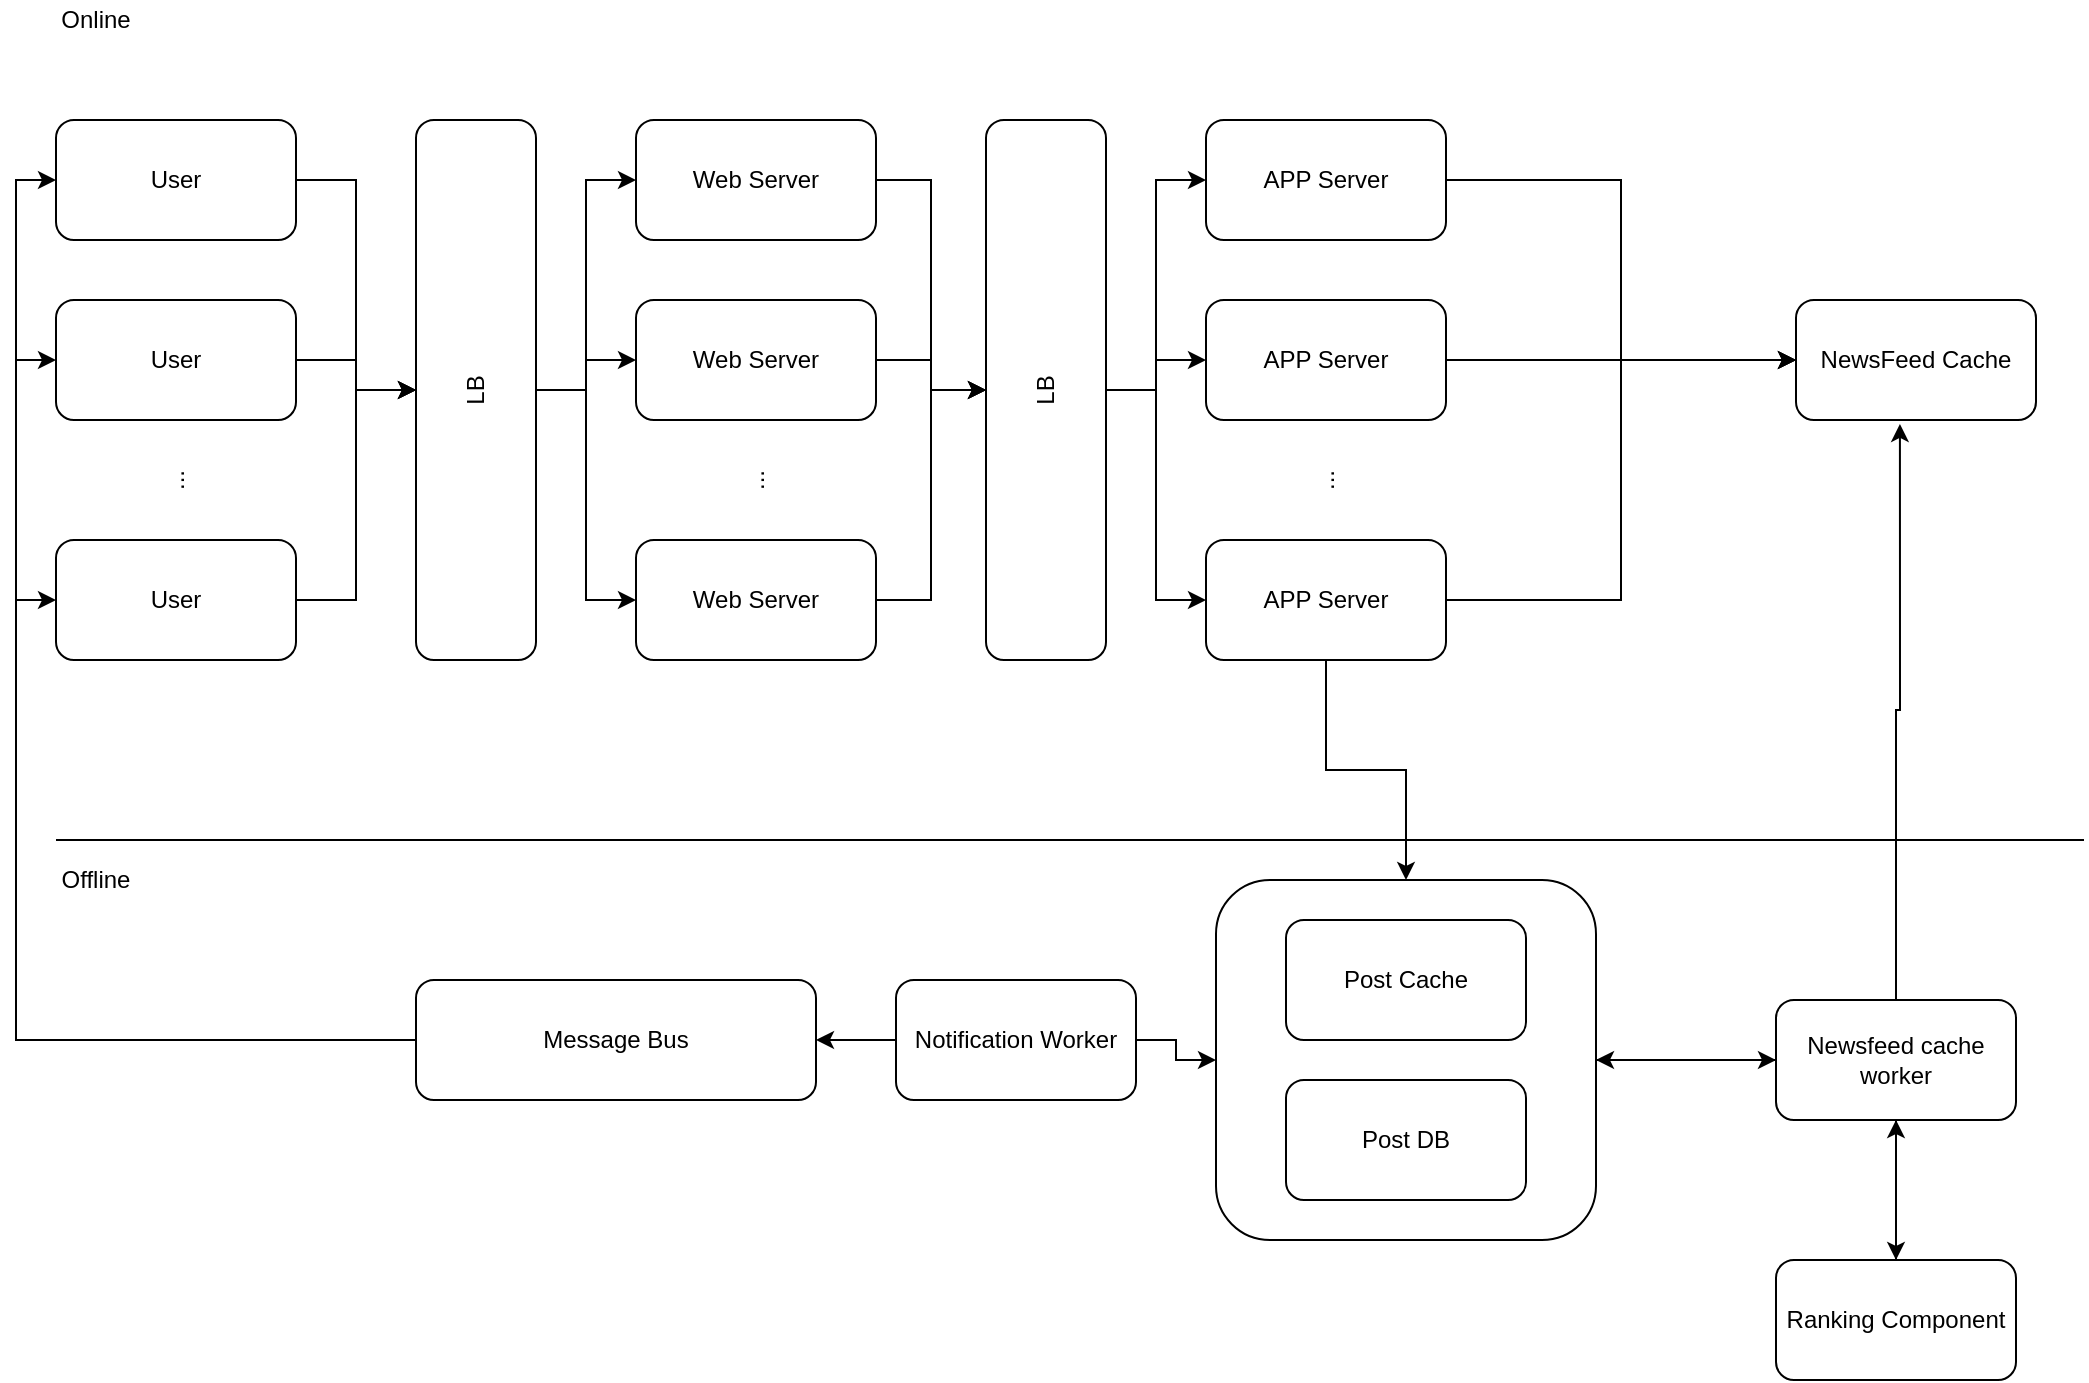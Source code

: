 <mxfile version="21.2.9" type="github">
  <diagram id="aoj3swG1tekXxO3n4QQ1" name="Page-1">
    <mxGraphModel dx="990" dy="854" grid="1" gridSize="10" guides="1" tooltips="1" connect="1" arrows="1" fold="1" page="1" pageScale="1" pageWidth="850" pageHeight="1100" math="0" shadow="0">
      <root>
        <mxCell id="0" />
        <mxCell id="1" parent="0" />
        <mxCell id="z3XUsXF2Qn8Yz3vl9ZlV-46" style="edgeStyle=orthogonalEdgeStyle;rounded=0;orthogonalLoop=1;jettySize=auto;html=1;" parent="1" source="z3XUsXF2Qn8Yz3vl9ZlV-39" target="z3XUsXF2Qn8Yz3vl9ZlV-36" edge="1">
          <mxGeometry relative="1" as="geometry" />
        </mxCell>
        <mxCell id="z3XUsXF2Qn8Yz3vl9ZlV-39" value="" style="rounded=1;whiteSpace=wrap;html=1;" parent="1" vertex="1">
          <mxGeometry x="630" y="470" width="190" height="180" as="geometry" />
        </mxCell>
        <mxCell id="z3XUsXF2Qn8Yz3vl9ZlV-6" value="" style="edgeStyle=orthogonalEdgeStyle;rounded=0;orthogonalLoop=1;jettySize=auto;html=1;" parent="1" source="z3XUsXF2Qn8Yz3vl9ZlV-1" target="z3XUsXF2Qn8Yz3vl9ZlV-5" edge="1">
          <mxGeometry relative="1" as="geometry" />
        </mxCell>
        <mxCell id="z3XUsXF2Qn8Yz3vl9ZlV-1" value="User" style="rounded=1;whiteSpace=wrap;html=1;" parent="1" vertex="1">
          <mxGeometry x="50" y="90" width="120" height="60" as="geometry" />
        </mxCell>
        <mxCell id="z3XUsXF2Qn8Yz3vl9ZlV-10" style="edgeStyle=orthogonalEdgeStyle;rounded=0;orthogonalLoop=1;jettySize=auto;html=1;entryX=0.5;entryY=0;entryDx=0;entryDy=0;" parent="1" source="z3XUsXF2Qn8Yz3vl9ZlV-2" target="z3XUsXF2Qn8Yz3vl9ZlV-5" edge="1">
          <mxGeometry relative="1" as="geometry" />
        </mxCell>
        <mxCell id="z3XUsXF2Qn8Yz3vl9ZlV-2" value="User" style="rounded=1;whiteSpace=wrap;html=1;" parent="1" vertex="1">
          <mxGeometry x="50" y="180" width="120" height="60" as="geometry" />
        </mxCell>
        <mxCell id="z3XUsXF2Qn8Yz3vl9ZlV-9" style="edgeStyle=orthogonalEdgeStyle;rounded=0;orthogonalLoop=1;jettySize=auto;html=1;entryX=0.5;entryY=0;entryDx=0;entryDy=0;" parent="1" source="z3XUsXF2Qn8Yz3vl9ZlV-3" target="z3XUsXF2Qn8Yz3vl9ZlV-5" edge="1">
          <mxGeometry relative="1" as="geometry" />
        </mxCell>
        <mxCell id="z3XUsXF2Qn8Yz3vl9ZlV-3" value="User" style="rounded=1;whiteSpace=wrap;html=1;" parent="1" vertex="1">
          <mxGeometry x="50" y="300" width="120" height="60" as="geometry" />
        </mxCell>
        <mxCell id="z3XUsXF2Qn8Yz3vl9ZlV-4" value="..." style="text;html=1;strokeColor=none;fillColor=none;align=center;verticalAlign=middle;whiteSpace=wrap;rounded=0;rotation=-90;" parent="1" vertex="1">
          <mxGeometry x="90" y="260" width="40" height="20" as="geometry" />
        </mxCell>
        <mxCell id="z3XUsXF2Qn8Yz3vl9ZlV-15" style="edgeStyle=orthogonalEdgeStyle;rounded=0;orthogonalLoop=1;jettySize=auto;html=1;entryX=0;entryY=0.5;entryDx=0;entryDy=0;" parent="1" source="z3XUsXF2Qn8Yz3vl9ZlV-5" target="z3XUsXF2Qn8Yz3vl9ZlV-11" edge="1">
          <mxGeometry relative="1" as="geometry" />
        </mxCell>
        <mxCell id="z3XUsXF2Qn8Yz3vl9ZlV-16" style="edgeStyle=orthogonalEdgeStyle;rounded=0;orthogonalLoop=1;jettySize=auto;html=1;entryX=0;entryY=0.5;entryDx=0;entryDy=0;" parent="1" source="z3XUsXF2Qn8Yz3vl9ZlV-5" target="z3XUsXF2Qn8Yz3vl9ZlV-12" edge="1">
          <mxGeometry relative="1" as="geometry" />
        </mxCell>
        <mxCell id="z3XUsXF2Qn8Yz3vl9ZlV-17" style="edgeStyle=orthogonalEdgeStyle;rounded=0;orthogonalLoop=1;jettySize=auto;html=1;entryX=0;entryY=0.5;entryDx=0;entryDy=0;" parent="1" source="z3XUsXF2Qn8Yz3vl9ZlV-5" target="z3XUsXF2Qn8Yz3vl9ZlV-13" edge="1">
          <mxGeometry relative="1" as="geometry" />
        </mxCell>
        <mxCell id="z3XUsXF2Qn8Yz3vl9ZlV-5" value="LB" style="rounded=1;whiteSpace=wrap;html=1;rotation=-90;" parent="1" vertex="1">
          <mxGeometry x="125" y="195" width="270" height="60" as="geometry" />
        </mxCell>
        <mxCell id="z3XUsXF2Qn8Yz3vl9ZlV-26" value="" style="edgeStyle=orthogonalEdgeStyle;rounded=0;orthogonalLoop=1;jettySize=auto;html=1;" parent="1" source="z3XUsXF2Qn8Yz3vl9ZlV-11" target="z3XUsXF2Qn8Yz3vl9ZlV-21" edge="1">
          <mxGeometry relative="1" as="geometry" />
        </mxCell>
        <mxCell id="z3XUsXF2Qn8Yz3vl9ZlV-11" value="Web Server" style="rounded=1;whiteSpace=wrap;html=1;" parent="1" vertex="1">
          <mxGeometry x="340" y="90" width="120" height="60" as="geometry" />
        </mxCell>
        <mxCell id="z3XUsXF2Qn8Yz3vl9ZlV-27" style="edgeStyle=orthogonalEdgeStyle;rounded=0;orthogonalLoop=1;jettySize=auto;html=1;" parent="1" source="z3XUsXF2Qn8Yz3vl9ZlV-12" target="z3XUsXF2Qn8Yz3vl9ZlV-21" edge="1">
          <mxGeometry relative="1" as="geometry" />
        </mxCell>
        <mxCell id="z3XUsXF2Qn8Yz3vl9ZlV-12" value="Web Server" style="rounded=1;whiteSpace=wrap;html=1;" parent="1" vertex="1">
          <mxGeometry x="340" y="180" width="120" height="60" as="geometry" />
        </mxCell>
        <mxCell id="z3XUsXF2Qn8Yz3vl9ZlV-28" style="edgeStyle=orthogonalEdgeStyle;rounded=0;orthogonalLoop=1;jettySize=auto;html=1;entryX=0.5;entryY=0;entryDx=0;entryDy=0;" parent="1" source="z3XUsXF2Qn8Yz3vl9ZlV-13" target="z3XUsXF2Qn8Yz3vl9ZlV-21" edge="1">
          <mxGeometry relative="1" as="geometry" />
        </mxCell>
        <mxCell id="z3XUsXF2Qn8Yz3vl9ZlV-13" value="Web Server" style="rounded=1;whiteSpace=wrap;html=1;" parent="1" vertex="1">
          <mxGeometry x="340" y="300" width="120" height="60" as="geometry" />
        </mxCell>
        <mxCell id="z3XUsXF2Qn8Yz3vl9ZlV-14" value="..." style="text;html=1;strokeColor=none;fillColor=none;align=center;verticalAlign=middle;whiteSpace=wrap;rounded=0;rotation=-90;" parent="1" vertex="1">
          <mxGeometry x="380" y="260" width="40" height="20" as="geometry" />
        </mxCell>
        <mxCell id="z3XUsXF2Qn8Yz3vl9ZlV-18" style="edgeStyle=orthogonalEdgeStyle;rounded=0;orthogonalLoop=1;jettySize=auto;html=1;entryX=0;entryY=0.5;entryDx=0;entryDy=0;" parent="1" source="z3XUsXF2Qn8Yz3vl9ZlV-21" target="z3XUsXF2Qn8Yz3vl9ZlV-22" edge="1">
          <mxGeometry relative="1" as="geometry" />
        </mxCell>
        <mxCell id="z3XUsXF2Qn8Yz3vl9ZlV-19" style="edgeStyle=orthogonalEdgeStyle;rounded=0;orthogonalLoop=1;jettySize=auto;html=1;entryX=0;entryY=0.5;entryDx=0;entryDy=0;" parent="1" source="z3XUsXF2Qn8Yz3vl9ZlV-21" target="z3XUsXF2Qn8Yz3vl9ZlV-23" edge="1">
          <mxGeometry relative="1" as="geometry" />
        </mxCell>
        <mxCell id="z3XUsXF2Qn8Yz3vl9ZlV-20" style="edgeStyle=orthogonalEdgeStyle;rounded=0;orthogonalLoop=1;jettySize=auto;html=1;entryX=0;entryY=0.5;entryDx=0;entryDy=0;" parent="1" source="z3XUsXF2Qn8Yz3vl9ZlV-21" target="z3XUsXF2Qn8Yz3vl9ZlV-24" edge="1">
          <mxGeometry relative="1" as="geometry" />
        </mxCell>
        <mxCell id="z3XUsXF2Qn8Yz3vl9ZlV-21" value="LB" style="rounded=1;whiteSpace=wrap;html=1;rotation=-90;" parent="1" vertex="1">
          <mxGeometry x="410" y="195" width="270" height="60" as="geometry" />
        </mxCell>
        <mxCell id="z3XUsXF2Qn8Yz3vl9ZlV-30" style="edgeStyle=orthogonalEdgeStyle;rounded=0;orthogonalLoop=1;jettySize=auto;html=1;entryX=0;entryY=0.5;entryDx=0;entryDy=0;" parent="1" source="z3XUsXF2Qn8Yz3vl9ZlV-22" target="z3XUsXF2Qn8Yz3vl9ZlV-29" edge="1">
          <mxGeometry relative="1" as="geometry" />
        </mxCell>
        <mxCell id="z3XUsXF2Qn8Yz3vl9ZlV-22" value="APP Server" style="rounded=1;whiteSpace=wrap;html=1;" parent="1" vertex="1">
          <mxGeometry x="625" y="90" width="120" height="60" as="geometry" />
        </mxCell>
        <mxCell id="z3XUsXF2Qn8Yz3vl9ZlV-57" style="edgeStyle=orthogonalEdgeStyle;rounded=0;orthogonalLoop=1;jettySize=auto;html=1;entryX=0;entryY=0.5;entryDx=0;entryDy=0;" parent="1" source="z3XUsXF2Qn8Yz3vl9ZlV-23" target="z3XUsXF2Qn8Yz3vl9ZlV-29" edge="1">
          <mxGeometry relative="1" as="geometry" />
        </mxCell>
        <mxCell id="z3XUsXF2Qn8Yz3vl9ZlV-23" value="APP Server" style="rounded=1;whiteSpace=wrap;html=1;" parent="1" vertex="1">
          <mxGeometry x="625" y="180" width="120" height="60" as="geometry" />
        </mxCell>
        <mxCell id="z3XUsXF2Qn8Yz3vl9ZlV-56" style="edgeStyle=orthogonalEdgeStyle;rounded=0;orthogonalLoop=1;jettySize=auto;html=1;entryX=0;entryY=0.5;entryDx=0;entryDy=0;" parent="1" source="z3XUsXF2Qn8Yz3vl9ZlV-24" target="z3XUsXF2Qn8Yz3vl9ZlV-29" edge="1">
          <mxGeometry relative="1" as="geometry" />
        </mxCell>
        <mxCell id="h__4QopHSLzD4KuEYorU-1" style="edgeStyle=orthogonalEdgeStyle;rounded=0;orthogonalLoop=1;jettySize=auto;html=1;" edge="1" parent="1" source="z3XUsXF2Qn8Yz3vl9ZlV-24" target="z3XUsXF2Qn8Yz3vl9ZlV-39">
          <mxGeometry relative="1" as="geometry" />
        </mxCell>
        <mxCell id="z3XUsXF2Qn8Yz3vl9ZlV-24" value="APP Server" style="rounded=1;whiteSpace=wrap;html=1;" parent="1" vertex="1">
          <mxGeometry x="625" y="300" width="120" height="60" as="geometry" />
        </mxCell>
        <mxCell id="z3XUsXF2Qn8Yz3vl9ZlV-25" value="..." style="text;html=1;strokeColor=none;fillColor=none;align=center;verticalAlign=middle;whiteSpace=wrap;rounded=0;rotation=-90;" parent="1" vertex="1">
          <mxGeometry x="665" y="260" width="40" height="20" as="geometry" />
        </mxCell>
        <mxCell id="z3XUsXF2Qn8Yz3vl9ZlV-29" value="NewsFeed Cache" style="rounded=1;whiteSpace=wrap;html=1;" parent="1" vertex="1">
          <mxGeometry x="920" y="180" width="120" height="60" as="geometry" />
        </mxCell>
        <mxCell id="z3XUsXF2Qn8Yz3vl9ZlV-33" value="" style="endArrow=none;html=1;" parent="1" edge="1">
          <mxGeometry width="50" height="50" relative="1" as="geometry">
            <mxPoint x="50" y="450" as="sourcePoint" />
            <mxPoint x="1064" y="450" as="targetPoint" />
          </mxGeometry>
        </mxCell>
        <mxCell id="z3XUsXF2Qn8Yz3vl9ZlV-34" value="Online" style="text;html=1;strokeColor=none;fillColor=none;align=center;verticalAlign=middle;whiteSpace=wrap;rounded=0;" parent="1" vertex="1">
          <mxGeometry x="50" y="30" width="40" height="20" as="geometry" />
        </mxCell>
        <mxCell id="z3XUsXF2Qn8Yz3vl9ZlV-35" value="Offline" style="text;html=1;strokeColor=none;fillColor=none;align=center;verticalAlign=middle;whiteSpace=wrap;rounded=0;" parent="1" vertex="1">
          <mxGeometry x="50" y="460" width="40" height="20" as="geometry" />
        </mxCell>
        <mxCell id="z3XUsXF2Qn8Yz3vl9ZlV-41" style="edgeStyle=orthogonalEdgeStyle;rounded=0;orthogonalLoop=1;jettySize=auto;html=1;" parent="1" source="z3XUsXF2Qn8Yz3vl9ZlV-36" target="z3XUsXF2Qn8Yz3vl9ZlV-39" edge="1">
          <mxGeometry relative="1" as="geometry" />
        </mxCell>
        <mxCell id="z3XUsXF2Qn8Yz3vl9ZlV-42" style="edgeStyle=orthogonalEdgeStyle;rounded=0;orthogonalLoop=1;jettySize=auto;html=1;entryX=0.433;entryY=1.033;entryDx=0;entryDy=0;entryPerimeter=0;" parent="1" source="z3XUsXF2Qn8Yz3vl9ZlV-36" target="z3XUsXF2Qn8Yz3vl9ZlV-29" edge="1">
          <mxGeometry relative="1" as="geometry" />
        </mxCell>
        <mxCell id="z3XUsXF2Qn8Yz3vl9ZlV-44" style="edgeStyle=orthogonalEdgeStyle;rounded=0;orthogonalLoop=1;jettySize=auto;html=1;entryX=0.5;entryY=0;entryDx=0;entryDy=0;" parent="1" source="z3XUsXF2Qn8Yz3vl9ZlV-36" target="z3XUsXF2Qn8Yz3vl9ZlV-43" edge="1">
          <mxGeometry relative="1" as="geometry" />
        </mxCell>
        <mxCell id="z3XUsXF2Qn8Yz3vl9ZlV-36" value="Newsfeed cache worker" style="rounded=1;whiteSpace=wrap;html=1;" parent="1" vertex="1">
          <mxGeometry x="910" y="530" width="120" height="60" as="geometry" />
        </mxCell>
        <mxCell id="z3XUsXF2Qn8Yz3vl9ZlV-37" value="Post Cache" style="rounded=1;whiteSpace=wrap;html=1;" parent="1" vertex="1">
          <mxGeometry x="665" y="490" width="120" height="60" as="geometry" />
        </mxCell>
        <mxCell id="z3XUsXF2Qn8Yz3vl9ZlV-38" value="Post DB" style="rounded=1;whiteSpace=wrap;html=1;" parent="1" vertex="1">
          <mxGeometry x="665" y="570" width="120" height="60" as="geometry" />
        </mxCell>
        <mxCell id="z3XUsXF2Qn8Yz3vl9ZlV-45" style="edgeStyle=orthogonalEdgeStyle;rounded=0;orthogonalLoop=1;jettySize=auto;html=1;entryX=0.5;entryY=1;entryDx=0;entryDy=0;" parent="1" source="z3XUsXF2Qn8Yz3vl9ZlV-43" target="z3XUsXF2Qn8Yz3vl9ZlV-36" edge="1">
          <mxGeometry relative="1" as="geometry" />
        </mxCell>
        <mxCell id="z3XUsXF2Qn8Yz3vl9ZlV-43" value="Ranking Component" style="rounded=1;whiteSpace=wrap;html=1;" parent="1" vertex="1">
          <mxGeometry x="910" y="660" width="120" height="60" as="geometry" />
        </mxCell>
        <mxCell id="z3XUsXF2Qn8Yz3vl9ZlV-52" style="edgeStyle=orthogonalEdgeStyle;rounded=0;orthogonalLoop=1;jettySize=auto;html=1;entryX=0;entryY=0.5;entryDx=0;entryDy=0;" parent="1" source="z3XUsXF2Qn8Yz3vl9ZlV-47" target="z3XUsXF2Qn8Yz3vl9ZlV-3" edge="1">
          <mxGeometry relative="1" as="geometry" />
        </mxCell>
        <mxCell id="z3XUsXF2Qn8Yz3vl9ZlV-53" style="edgeStyle=orthogonalEdgeStyle;rounded=0;orthogonalLoop=1;jettySize=auto;html=1;entryX=0;entryY=0.5;entryDx=0;entryDy=0;" parent="1" source="z3XUsXF2Qn8Yz3vl9ZlV-47" target="z3XUsXF2Qn8Yz3vl9ZlV-2" edge="1">
          <mxGeometry relative="1" as="geometry" />
        </mxCell>
        <mxCell id="z3XUsXF2Qn8Yz3vl9ZlV-54" style="edgeStyle=orthogonalEdgeStyle;rounded=0;orthogonalLoop=1;jettySize=auto;html=1;entryX=0;entryY=0.5;entryDx=0;entryDy=0;" parent="1" source="z3XUsXF2Qn8Yz3vl9ZlV-47" target="z3XUsXF2Qn8Yz3vl9ZlV-1" edge="1">
          <mxGeometry relative="1" as="geometry" />
        </mxCell>
        <mxCell id="z3XUsXF2Qn8Yz3vl9ZlV-47" value="Message Bus" style="rounded=1;whiteSpace=wrap;html=1;" parent="1" vertex="1">
          <mxGeometry x="230" y="520" width="200" height="60" as="geometry" />
        </mxCell>
        <mxCell id="z3XUsXF2Qn8Yz3vl9ZlV-58" style="edgeStyle=orthogonalEdgeStyle;rounded=0;orthogonalLoop=1;jettySize=auto;html=1;" parent="1" source="z3XUsXF2Qn8Yz3vl9ZlV-55" target="z3XUsXF2Qn8Yz3vl9ZlV-39" edge="1">
          <mxGeometry relative="1" as="geometry" />
        </mxCell>
        <mxCell id="z3XUsXF2Qn8Yz3vl9ZlV-59" value="" style="edgeStyle=orthogonalEdgeStyle;rounded=0;orthogonalLoop=1;jettySize=auto;html=1;" parent="1" source="z3XUsXF2Qn8Yz3vl9ZlV-55" target="z3XUsXF2Qn8Yz3vl9ZlV-47" edge="1">
          <mxGeometry relative="1" as="geometry" />
        </mxCell>
        <mxCell id="z3XUsXF2Qn8Yz3vl9ZlV-55" value="Notification Worker" style="rounded=1;whiteSpace=wrap;html=1;" parent="1" vertex="1">
          <mxGeometry x="470" y="520" width="120" height="60" as="geometry" />
        </mxCell>
      </root>
    </mxGraphModel>
  </diagram>
</mxfile>
